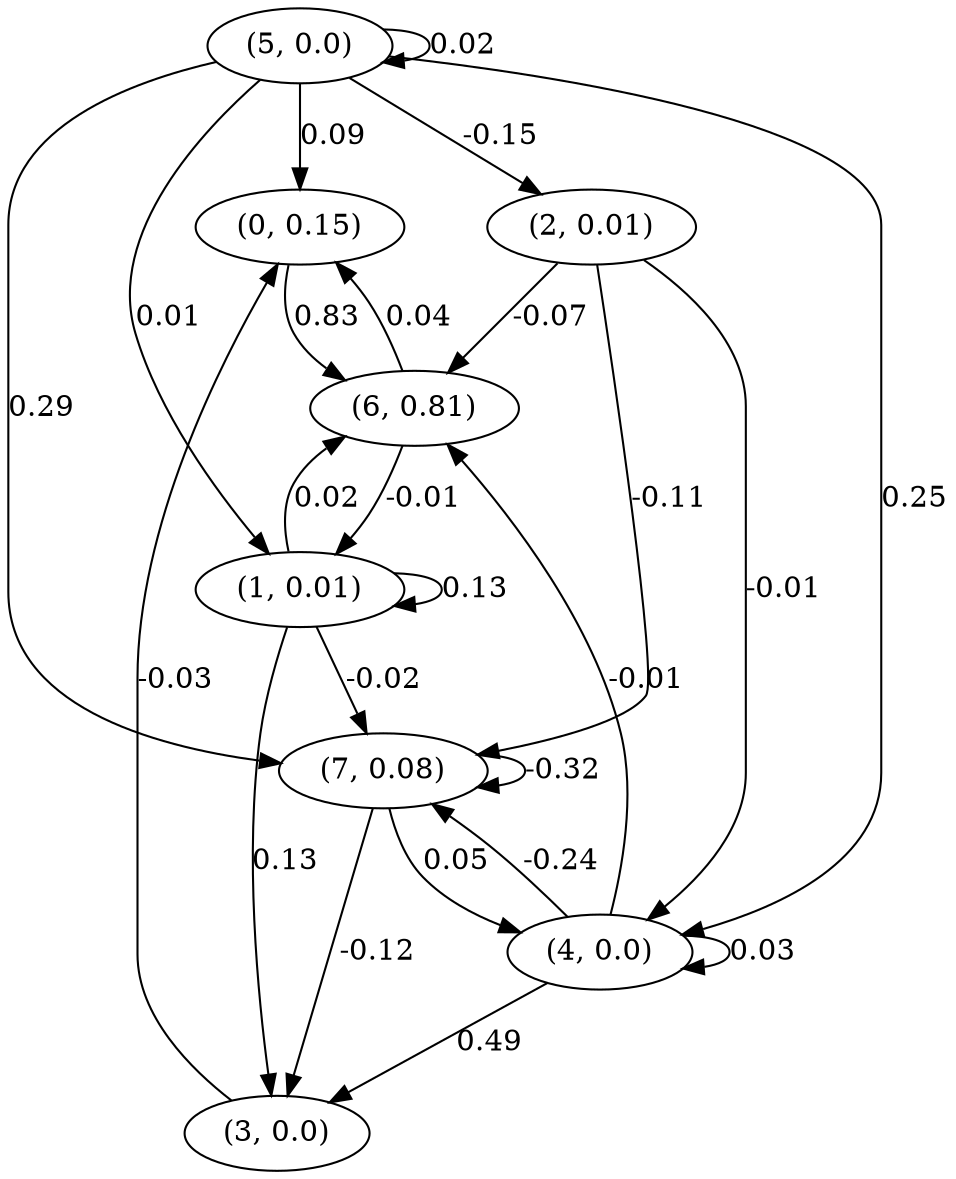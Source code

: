 digraph {
    0 [ label = "(0, 0.15)" ]
    1 [ label = "(1, 0.01)" ]
    2 [ label = "(2, 0.01)" ]
    3 [ label = "(3, 0.0)" ]
    4 [ label = "(4, 0.0)" ]
    5 [ label = "(5, 0.0)" ]
    6 [ label = "(6, 0.81)" ]
    7 [ label = "(7, 0.08)" ]
    1 -> 1 [ label = "0.13" ]
    4 -> 4 [ label = "0.03" ]
    5 -> 5 [ label = "0.02" ]
    7 -> 7 [ label = "-0.32" ]
    3 -> 0 [ label = "-0.03" ]
    5 -> 0 [ label = "0.09" ]
    6 -> 0 [ label = "0.04" ]
    5 -> 1 [ label = "0.01" ]
    6 -> 1 [ label = "-0.01" ]
    5 -> 2 [ label = "-0.15" ]
    1 -> 3 [ label = "0.13" ]
    4 -> 3 [ label = "0.49" ]
    7 -> 3 [ label = "-0.12" ]
    2 -> 4 [ label = "-0.01" ]
    5 -> 4 [ label = "0.25" ]
    7 -> 4 [ label = "0.05" ]
    0 -> 6 [ label = "0.83" ]
    1 -> 6 [ label = "0.02" ]
    2 -> 6 [ label = "-0.07" ]
    4 -> 6 [ label = "-0.01" ]
    1 -> 7 [ label = "-0.02" ]
    2 -> 7 [ label = "-0.11" ]
    4 -> 7 [ label = "-0.24" ]
    5 -> 7 [ label = "0.29" ]
}

